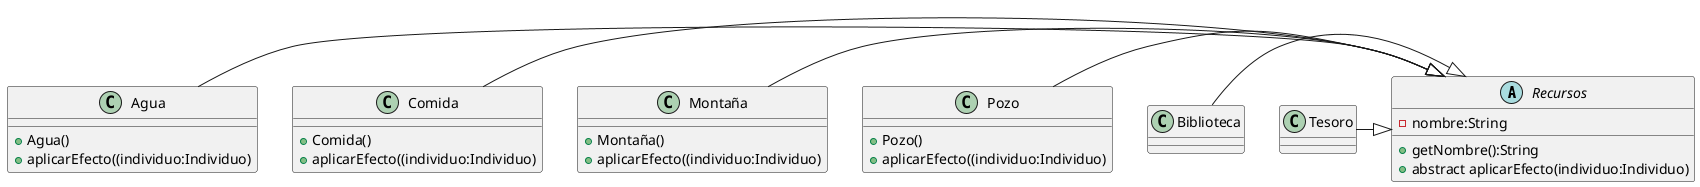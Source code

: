 @startuml
abstract class Recursos{
- nombre:String
+ getNombre():String
+ abstract aplicarEfecto(individuo:Individuo)
}
class Agua{
+Agua()
+aplicarEfecto((individuo:Individuo)
}
class Comida{
+Comida()
+aplicarEfecto((individuo:Individuo)
}
class Montaña{
+Montaña()
+aplicarEfecto((individuo:Individuo)
}
class Pozo{
+Pozo()
+aplicarEfecto((individuo:Individuo)
}
class Biblioteca{}
class Tesoro{}

Agua-|> Recursos
Comida-|> Recursos
Montaña-|> Recursos
Pozo-|> Recursos
Biblioteca-|> Recursos
Tesoro-|> Recursos




@enduml